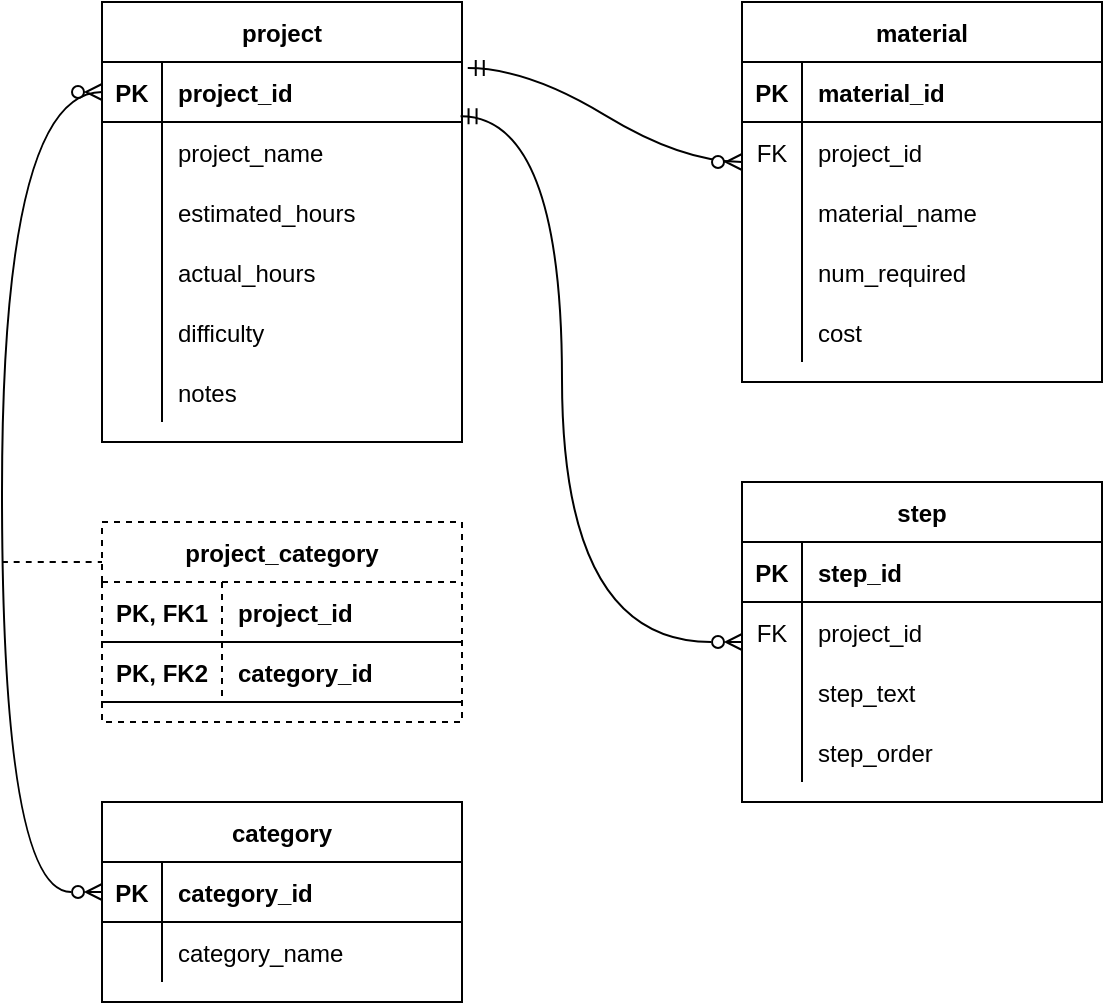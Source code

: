 <mxfile version="20.2.3" type="device"><diagram id="xNCenKwlSxX7LsM0Gk6Y" name="Page-1"><mxGraphModel dx="905" dy="606" grid="1" gridSize="10" guides="1" tooltips="1" connect="1" arrows="1" fold="1" page="1" pageScale="1" pageWidth="850" pageHeight="1100" math="0" shadow="0"><root><mxCell id="0"/><mxCell id="1" parent="0"/><mxCell id="kFa_N06jQvqoP4-MCPBU-1" value="project" style="shape=table;startSize=30;container=1;collapsible=1;childLayout=tableLayout;fixedRows=1;rowLines=0;fontStyle=1;align=center;resizeLast=1;" vertex="1" parent="1"><mxGeometry x="80" y="40" width="180" height="220" as="geometry"/></mxCell><mxCell id="kFa_N06jQvqoP4-MCPBU-2" value="" style="shape=tableRow;horizontal=0;startSize=0;swimlaneHead=0;swimlaneBody=0;fillColor=none;collapsible=0;dropTarget=0;points=[[0,0.5],[1,0.5]];portConstraint=eastwest;top=0;left=0;right=0;bottom=1;" vertex="1" parent="kFa_N06jQvqoP4-MCPBU-1"><mxGeometry y="30" width="180" height="30" as="geometry"/></mxCell><mxCell id="kFa_N06jQvqoP4-MCPBU-3" value="PK" style="shape=partialRectangle;connectable=0;fillColor=none;top=0;left=0;bottom=0;right=0;fontStyle=1;overflow=hidden;" vertex="1" parent="kFa_N06jQvqoP4-MCPBU-2"><mxGeometry width="30" height="30" as="geometry"><mxRectangle width="30" height="30" as="alternateBounds"/></mxGeometry></mxCell><mxCell id="kFa_N06jQvqoP4-MCPBU-4" value="project_id" style="shape=partialRectangle;connectable=0;fillColor=none;top=0;left=0;bottom=0;right=0;align=left;spacingLeft=6;fontStyle=1;overflow=hidden;" vertex="1" parent="kFa_N06jQvqoP4-MCPBU-2"><mxGeometry x="30" width="150" height="30" as="geometry"><mxRectangle width="150" height="30" as="alternateBounds"/></mxGeometry></mxCell><mxCell id="kFa_N06jQvqoP4-MCPBU-5" value="" style="shape=tableRow;horizontal=0;startSize=0;swimlaneHead=0;swimlaneBody=0;fillColor=none;collapsible=0;dropTarget=0;points=[[0,0.5],[1,0.5]];portConstraint=eastwest;top=0;left=0;right=0;bottom=0;" vertex="1" parent="kFa_N06jQvqoP4-MCPBU-1"><mxGeometry y="60" width="180" height="30" as="geometry"/></mxCell><mxCell id="kFa_N06jQvqoP4-MCPBU-6" value="" style="shape=partialRectangle;connectable=0;fillColor=none;top=0;left=0;bottom=0;right=0;editable=1;overflow=hidden;" vertex="1" parent="kFa_N06jQvqoP4-MCPBU-5"><mxGeometry width="30" height="30" as="geometry"><mxRectangle width="30" height="30" as="alternateBounds"/></mxGeometry></mxCell><mxCell id="kFa_N06jQvqoP4-MCPBU-7" value="project_name" style="shape=partialRectangle;connectable=0;fillColor=none;top=0;left=0;bottom=0;right=0;align=left;spacingLeft=6;overflow=hidden;" vertex="1" parent="kFa_N06jQvqoP4-MCPBU-5"><mxGeometry x="30" width="150" height="30" as="geometry"><mxRectangle width="150" height="30" as="alternateBounds"/></mxGeometry></mxCell><mxCell id="kFa_N06jQvqoP4-MCPBU-8" value="" style="shape=tableRow;horizontal=0;startSize=0;swimlaneHead=0;swimlaneBody=0;fillColor=none;collapsible=0;dropTarget=0;points=[[0,0.5],[1,0.5]];portConstraint=eastwest;top=0;left=0;right=0;bottom=0;" vertex="1" parent="kFa_N06jQvqoP4-MCPBU-1"><mxGeometry y="90" width="180" height="30" as="geometry"/></mxCell><mxCell id="kFa_N06jQvqoP4-MCPBU-9" value="" style="shape=partialRectangle;connectable=0;fillColor=none;top=0;left=0;bottom=0;right=0;editable=1;overflow=hidden;" vertex="1" parent="kFa_N06jQvqoP4-MCPBU-8"><mxGeometry width="30" height="30" as="geometry"><mxRectangle width="30" height="30" as="alternateBounds"/></mxGeometry></mxCell><mxCell id="kFa_N06jQvqoP4-MCPBU-10" value="estimated_hours" style="shape=partialRectangle;connectable=0;fillColor=none;top=0;left=0;bottom=0;right=0;align=left;spacingLeft=6;overflow=hidden;" vertex="1" parent="kFa_N06jQvqoP4-MCPBU-8"><mxGeometry x="30" width="150" height="30" as="geometry"><mxRectangle width="150" height="30" as="alternateBounds"/></mxGeometry></mxCell><mxCell id="kFa_N06jQvqoP4-MCPBU-11" value="" style="shape=tableRow;horizontal=0;startSize=0;swimlaneHead=0;swimlaneBody=0;fillColor=none;collapsible=0;dropTarget=0;points=[[0,0.5],[1,0.5]];portConstraint=eastwest;top=0;left=0;right=0;bottom=0;" vertex="1" parent="kFa_N06jQvqoP4-MCPBU-1"><mxGeometry y="120" width="180" height="30" as="geometry"/></mxCell><mxCell id="kFa_N06jQvqoP4-MCPBU-12" value="" style="shape=partialRectangle;connectable=0;fillColor=none;top=0;left=0;bottom=0;right=0;editable=1;overflow=hidden;" vertex="1" parent="kFa_N06jQvqoP4-MCPBU-11"><mxGeometry width="30" height="30" as="geometry"><mxRectangle width="30" height="30" as="alternateBounds"/></mxGeometry></mxCell><mxCell id="kFa_N06jQvqoP4-MCPBU-13" value="actual_hours" style="shape=partialRectangle;connectable=0;fillColor=none;top=0;left=0;bottom=0;right=0;align=left;spacingLeft=6;overflow=hidden;" vertex="1" parent="kFa_N06jQvqoP4-MCPBU-11"><mxGeometry x="30" width="150" height="30" as="geometry"><mxRectangle width="150" height="30" as="alternateBounds"/></mxGeometry></mxCell><mxCell id="kFa_N06jQvqoP4-MCPBU-17" style="shape=tableRow;horizontal=0;startSize=0;swimlaneHead=0;swimlaneBody=0;fillColor=none;collapsible=0;dropTarget=0;points=[[0,0.5],[1,0.5]];portConstraint=eastwest;top=0;left=0;right=0;bottom=0;" vertex="1" parent="kFa_N06jQvqoP4-MCPBU-1"><mxGeometry y="150" width="180" height="30" as="geometry"/></mxCell><mxCell id="kFa_N06jQvqoP4-MCPBU-18" style="shape=partialRectangle;connectable=0;fillColor=none;top=0;left=0;bottom=0;right=0;editable=1;overflow=hidden;" vertex="1" parent="kFa_N06jQvqoP4-MCPBU-17"><mxGeometry width="30" height="30" as="geometry"><mxRectangle width="30" height="30" as="alternateBounds"/></mxGeometry></mxCell><mxCell id="kFa_N06jQvqoP4-MCPBU-19" value="difficulty" style="shape=partialRectangle;connectable=0;fillColor=none;top=0;left=0;bottom=0;right=0;align=left;spacingLeft=6;overflow=hidden;" vertex="1" parent="kFa_N06jQvqoP4-MCPBU-17"><mxGeometry x="30" width="150" height="30" as="geometry"><mxRectangle width="150" height="30" as="alternateBounds"/></mxGeometry></mxCell><mxCell id="kFa_N06jQvqoP4-MCPBU-14" style="shape=tableRow;horizontal=0;startSize=0;swimlaneHead=0;swimlaneBody=0;fillColor=none;collapsible=0;dropTarget=0;points=[[0,0.5],[1,0.5]];portConstraint=eastwest;top=0;left=0;right=0;bottom=0;" vertex="1" parent="kFa_N06jQvqoP4-MCPBU-1"><mxGeometry y="180" width="180" height="30" as="geometry"/></mxCell><mxCell id="kFa_N06jQvqoP4-MCPBU-15" style="shape=partialRectangle;connectable=0;fillColor=none;top=0;left=0;bottom=0;right=0;editable=1;overflow=hidden;" vertex="1" parent="kFa_N06jQvqoP4-MCPBU-14"><mxGeometry width="30" height="30" as="geometry"><mxRectangle width="30" height="30" as="alternateBounds"/></mxGeometry></mxCell><mxCell id="kFa_N06jQvqoP4-MCPBU-16" value="notes" style="shape=partialRectangle;connectable=0;fillColor=none;top=0;left=0;bottom=0;right=0;align=left;spacingLeft=6;overflow=hidden;" vertex="1" parent="kFa_N06jQvqoP4-MCPBU-14"><mxGeometry x="30" width="150" height="30" as="geometry"><mxRectangle width="150" height="30" as="alternateBounds"/></mxGeometry></mxCell><mxCell id="kFa_N06jQvqoP4-MCPBU-20" value="material" style="shape=table;startSize=30;container=1;collapsible=1;childLayout=tableLayout;fixedRows=1;rowLines=0;fontStyle=1;align=center;resizeLast=1;" vertex="1" parent="1"><mxGeometry x="400" y="40" width="180" height="190" as="geometry"/></mxCell><mxCell id="kFa_N06jQvqoP4-MCPBU-21" value="" style="shape=tableRow;horizontal=0;startSize=0;swimlaneHead=0;swimlaneBody=0;fillColor=none;collapsible=0;dropTarget=0;points=[[0,0.5],[1,0.5]];portConstraint=eastwest;top=0;left=0;right=0;bottom=1;" vertex="1" parent="kFa_N06jQvqoP4-MCPBU-20"><mxGeometry y="30" width="180" height="30" as="geometry"/></mxCell><mxCell id="kFa_N06jQvqoP4-MCPBU-22" value="PK" style="shape=partialRectangle;connectable=0;fillColor=none;top=0;left=0;bottom=0;right=0;fontStyle=1;overflow=hidden;" vertex="1" parent="kFa_N06jQvqoP4-MCPBU-21"><mxGeometry width="30" height="30" as="geometry"><mxRectangle width="30" height="30" as="alternateBounds"/></mxGeometry></mxCell><mxCell id="kFa_N06jQvqoP4-MCPBU-23" value="material_id" style="shape=partialRectangle;connectable=0;fillColor=none;top=0;left=0;bottom=0;right=0;align=left;spacingLeft=6;fontStyle=1;overflow=hidden;" vertex="1" parent="kFa_N06jQvqoP4-MCPBU-21"><mxGeometry x="30" width="150" height="30" as="geometry"><mxRectangle width="150" height="30" as="alternateBounds"/></mxGeometry></mxCell><mxCell id="kFa_N06jQvqoP4-MCPBU-24" value="" style="shape=tableRow;horizontal=0;startSize=0;swimlaneHead=0;swimlaneBody=0;fillColor=none;collapsible=0;dropTarget=0;points=[[0,0.5],[1,0.5]];portConstraint=eastwest;top=0;left=0;right=0;bottom=0;" vertex="1" parent="kFa_N06jQvqoP4-MCPBU-20"><mxGeometry y="60" width="180" height="30" as="geometry"/></mxCell><mxCell id="kFa_N06jQvqoP4-MCPBU-25" value="FK" style="shape=partialRectangle;connectable=0;fillColor=none;top=0;left=0;bottom=0;right=0;editable=1;overflow=hidden;" vertex="1" parent="kFa_N06jQvqoP4-MCPBU-24"><mxGeometry width="30" height="30" as="geometry"><mxRectangle width="30" height="30" as="alternateBounds"/></mxGeometry></mxCell><mxCell id="kFa_N06jQvqoP4-MCPBU-26" value="project_id" style="shape=partialRectangle;connectable=0;fillColor=none;top=0;left=0;bottom=0;right=0;align=left;spacingLeft=6;overflow=hidden;" vertex="1" parent="kFa_N06jQvqoP4-MCPBU-24"><mxGeometry x="30" width="150" height="30" as="geometry"><mxRectangle width="150" height="30" as="alternateBounds"/></mxGeometry></mxCell><mxCell id="kFa_N06jQvqoP4-MCPBU-27" value="" style="shape=tableRow;horizontal=0;startSize=0;swimlaneHead=0;swimlaneBody=0;fillColor=none;collapsible=0;dropTarget=0;points=[[0,0.5],[1,0.5]];portConstraint=eastwest;top=0;left=0;right=0;bottom=0;" vertex="1" parent="kFa_N06jQvqoP4-MCPBU-20"><mxGeometry y="90" width="180" height="30" as="geometry"/></mxCell><mxCell id="kFa_N06jQvqoP4-MCPBU-28" value="" style="shape=partialRectangle;connectable=0;fillColor=none;top=0;left=0;bottom=0;right=0;editable=1;overflow=hidden;" vertex="1" parent="kFa_N06jQvqoP4-MCPBU-27"><mxGeometry width="30" height="30" as="geometry"><mxRectangle width="30" height="30" as="alternateBounds"/></mxGeometry></mxCell><mxCell id="kFa_N06jQvqoP4-MCPBU-29" value="material_name" style="shape=partialRectangle;connectable=0;fillColor=none;top=0;left=0;bottom=0;right=0;align=left;spacingLeft=6;overflow=hidden;" vertex="1" parent="kFa_N06jQvqoP4-MCPBU-27"><mxGeometry x="30" width="150" height="30" as="geometry"><mxRectangle width="150" height="30" as="alternateBounds"/></mxGeometry></mxCell><mxCell id="kFa_N06jQvqoP4-MCPBU-30" value="" style="shape=tableRow;horizontal=0;startSize=0;swimlaneHead=0;swimlaneBody=0;fillColor=none;collapsible=0;dropTarget=0;points=[[0,0.5],[1,0.5]];portConstraint=eastwest;top=0;left=0;right=0;bottom=0;" vertex="1" parent="kFa_N06jQvqoP4-MCPBU-20"><mxGeometry y="120" width="180" height="30" as="geometry"/></mxCell><mxCell id="kFa_N06jQvqoP4-MCPBU-31" value="" style="shape=partialRectangle;connectable=0;fillColor=none;top=0;left=0;bottom=0;right=0;editable=1;overflow=hidden;" vertex="1" parent="kFa_N06jQvqoP4-MCPBU-30"><mxGeometry width="30" height="30" as="geometry"><mxRectangle width="30" height="30" as="alternateBounds"/></mxGeometry></mxCell><mxCell id="kFa_N06jQvqoP4-MCPBU-32" value="num_required" style="shape=partialRectangle;connectable=0;fillColor=none;top=0;left=0;bottom=0;right=0;align=left;spacingLeft=6;overflow=hidden;" vertex="1" parent="kFa_N06jQvqoP4-MCPBU-30"><mxGeometry x="30" width="150" height="30" as="geometry"><mxRectangle width="150" height="30" as="alternateBounds"/></mxGeometry></mxCell><mxCell id="kFa_N06jQvqoP4-MCPBU-33" style="shape=tableRow;horizontal=0;startSize=0;swimlaneHead=0;swimlaneBody=0;fillColor=none;collapsible=0;dropTarget=0;points=[[0,0.5],[1,0.5]];portConstraint=eastwest;top=0;left=0;right=0;bottom=0;" vertex="1" parent="kFa_N06jQvqoP4-MCPBU-20"><mxGeometry y="150" width="180" height="30" as="geometry"/></mxCell><mxCell id="kFa_N06jQvqoP4-MCPBU-34" style="shape=partialRectangle;connectable=0;fillColor=none;top=0;left=0;bottom=0;right=0;editable=1;overflow=hidden;" vertex="1" parent="kFa_N06jQvqoP4-MCPBU-33"><mxGeometry width="30" height="30" as="geometry"><mxRectangle width="30" height="30" as="alternateBounds"/></mxGeometry></mxCell><mxCell id="kFa_N06jQvqoP4-MCPBU-35" value="cost" style="shape=partialRectangle;connectable=0;fillColor=none;top=0;left=0;bottom=0;right=0;align=left;spacingLeft=6;overflow=hidden;" vertex="1" parent="kFa_N06jQvqoP4-MCPBU-33"><mxGeometry x="30" width="150" height="30" as="geometry"><mxRectangle width="150" height="30" as="alternateBounds"/></mxGeometry></mxCell><mxCell id="kFa_N06jQvqoP4-MCPBU-36" value="step" style="shape=table;startSize=30;container=1;collapsible=1;childLayout=tableLayout;fixedRows=1;rowLines=0;fontStyle=1;align=center;resizeLast=1;" vertex="1" parent="1"><mxGeometry x="400" y="280" width="180" height="160" as="geometry"/></mxCell><mxCell id="kFa_N06jQvqoP4-MCPBU-37" value="" style="shape=tableRow;horizontal=0;startSize=0;swimlaneHead=0;swimlaneBody=0;fillColor=none;collapsible=0;dropTarget=0;points=[[0,0.5],[1,0.5]];portConstraint=eastwest;top=0;left=0;right=0;bottom=1;" vertex="1" parent="kFa_N06jQvqoP4-MCPBU-36"><mxGeometry y="30" width="180" height="30" as="geometry"/></mxCell><mxCell id="kFa_N06jQvqoP4-MCPBU-38" value="PK" style="shape=partialRectangle;connectable=0;fillColor=none;top=0;left=0;bottom=0;right=0;fontStyle=1;overflow=hidden;" vertex="1" parent="kFa_N06jQvqoP4-MCPBU-37"><mxGeometry width="30" height="30" as="geometry"><mxRectangle width="30" height="30" as="alternateBounds"/></mxGeometry></mxCell><mxCell id="kFa_N06jQvqoP4-MCPBU-39" value="step_id" style="shape=partialRectangle;connectable=0;fillColor=none;top=0;left=0;bottom=0;right=0;align=left;spacingLeft=6;fontStyle=1;overflow=hidden;" vertex="1" parent="kFa_N06jQvqoP4-MCPBU-37"><mxGeometry x="30" width="150" height="30" as="geometry"><mxRectangle width="150" height="30" as="alternateBounds"/></mxGeometry></mxCell><mxCell id="kFa_N06jQvqoP4-MCPBU-40" value="" style="shape=tableRow;horizontal=0;startSize=0;swimlaneHead=0;swimlaneBody=0;fillColor=none;collapsible=0;dropTarget=0;points=[[0,0.5],[1,0.5]];portConstraint=eastwest;top=0;left=0;right=0;bottom=0;" vertex="1" parent="kFa_N06jQvqoP4-MCPBU-36"><mxGeometry y="60" width="180" height="30" as="geometry"/></mxCell><mxCell id="kFa_N06jQvqoP4-MCPBU-41" value="FK" style="shape=partialRectangle;connectable=0;fillColor=none;top=0;left=0;bottom=0;right=0;editable=1;overflow=hidden;" vertex="1" parent="kFa_N06jQvqoP4-MCPBU-40"><mxGeometry width="30" height="30" as="geometry"><mxRectangle width="30" height="30" as="alternateBounds"/></mxGeometry></mxCell><mxCell id="kFa_N06jQvqoP4-MCPBU-42" value="project_id" style="shape=partialRectangle;connectable=0;fillColor=none;top=0;left=0;bottom=0;right=0;align=left;spacingLeft=6;overflow=hidden;" vertex="1" parent="kFa_N06jQvqoP4-MCPBU-40"><mxGeometry x="30" width="150" height="30" as="geometry"><mxRectangle width="150" height="30" as="alternateBounds"/></mxGeometry></mxCell><mxCell id="kFa_N06jQvqoP4-MCPBU-43" value="" style="shape=tableRow;horizontal=0;startSize=0;swimlaneHead=0;swimlaneBody=0;fillColor=none;collapsible=0;dropTarget=0;points=[[0,0.5],[1,0.5]];portConstraint=eastwest;top=0;left=0;right=0;bottom=0;" vertex="1" parent="kFa_N06jQvqoP4-MCPBU-36"><mxGeometry y="90" width="180" height="30" as="geometry"/></mxCell><mxCell id="kFa_N06jQvqoP4-MCPBU-44" value="" style="shape=partialRectangle;connectable=0;fillColor=none;top=0;left=0;bottom=0;right=0;editable=1;overflow=hidden;" vertex="1" parent="kFa_N06jQvqoP4-MCPBU-43"><mxGeometry width="30" height="30" as="geometry"><mxRectangle width="30" height="30" as="alternateBounds"/></mxGeometry></mxCell><mxCell id="kFa_N06jQvqoP4-MCPBU-45" value="step_text" style="shape=partialRectangle;connectable=0;fillColor=none;top=0;left=0;bottom=0;right=0;align=left;spacingLeft=6;overflow=hidden;" vertex="1" parent="kFa_N06jQvqoP4-MCPBU-43"><mxGeometry x="30" width="150" height="30" as="geometry"><mxRectangle width="150" height="30" as="alternateBounds"/></mxGeometry></mxCell><mxCell id="kFa_N06jQvqoP4-MCPBU-46" value="" style="shape=tableRow;horizontal=0;startSize=0;swimlaneHead=0;swimlaneBody=0;fillColor=none;collapsible=0;dropTarget=0;points=[[0,0.5],[1,0.5]];portConstraint=eastwest;top=0;left=0;right=0;bottom=0;" vertex="1" parent="kFa_N06jQvqoP4-MCPBU-36"><mxGeometry y="120" width="180" height="30" as="geometry"/></mxCell><mxCell id="kFa_N06jQvqoP4-MCPBU-47" value="" style="shape=partialRectangle;connectable=0;fillColor=none;top=0;left=0;bottom=0;right=0;editable=1;overflow=hidden;" vertex="1" parent="kFa_N06jQvqoP4-MCPBU-46"><mxGeometry width="30" height="30" as="geometry"><mxRectangle width="30" height="30" as="alternateBounds"/></mxGeometry></mxCell><mxCell id="kFa_N06jQvqoP4-MCPBU-48" value="step_order" style="shape=partialRectangle;connectable=0;fillColor=none;top=0;left=0;bottom=0;right=0;align=left;spacingLeft=6;overflow=hidden;" vertex="1" parent="kFa_N06jQvqoP4-MCPBU-46"><mxGeometry x="30" width="150" height="30" as="geometry"><mxRectangle width="150" height="30" as="alternateBounds"/></mxGeometry></mxCell><mxCell id="kFa_N06jQvqoP4-MCPBU-49" value="category" style="shape=table;startSize=30;container=1;collapsible=1;childLayout=tableLayout;fixedRows=1;rowLines=0;fontStyle=1;align=center;resizeLast=1;" vertex="1" parent="1"><mxGeometry x="80" y="440" width="180" height="100" as="geometry"/></mxCell><mxCell id="kFa_N06jQvqoP4-MCPBU-50" value="" style="shape=tableRow;horizontal=0;startSize=0;swimlaneHead=0;swimlaneBody=0;fillColor=none;collapsible=0;dropTarget=0;points=[[0,0.5],[1,0.5]];portConstraint=eastwest;top=0;left=0;right=0;bottom=1;" vertex="1" parent="kFa_N06jQvqoP4-MCPBU-49"><mxGeometry y="30" width="180" height="30" as="geometry"/></mxCell><mxCell id="kFa_N06jQvqoP4-MCPBU-51" value="PK" style="shape=partialRectangle;connectable=0;fillColor=none;top=0;left=0;bottom=0;right=0;fontStyle=1;overflow=hidden;" vertex="1" parent="kFa_N06jQvqoP4-MCPBU-50"><mxGeometry width="30" height="30" as="geometry"><mxRectangle width="30" height="30" as="alternateBounds"/></mxGeometry></mxCell><mxCell id="kFa_N06jQvqoP4-MCPBU-52" value="category_id" style="shape=partialRectangle;connectable=0;fillColor=none;top=0;left=0;bottom=0;right=0;align=left;spacingLeft=6;fontStyle=1;overflow=hidden;" vertex="1" parent="kFa_N06jQvqoP4-MCPBU-50"><mxGeometry x="30" width="150" height="30" as="geometry"><mxRectangle width="150" height="30" as="alternateBounds"/></mxGeometry></mxCell><mxCell id="kFa_N06jQvqoP4-MCPBU-53" value="" style="shape=tableRow;horizontal=0;startSize=0;swimlaneHead=0;swimlaneBody=0;fillColor=none;collapsible=0;dropTarget=0;points=[[0,0.5],[1,0.5]];portConstraint=eastwest;top=0;left=0;right=0;bottom=0;" vertex="1" parent="kFa_N06jQvqoP4-MCPBU-49"><mxGeometry y="60" width="180" height="30" as="geometry"/></mxCell><mxCell id="kFa_N06jQvqoP4-MCPBU-54" value="" style="shape=partialRectangle;connectable=0;fillColor=none;top=0;left=0;bottom=0;right=0;editable=1;overflow=hidden;" vertex="1" parent="kFa_N06jQvqoP4-MCPBU-53"><mxGeometry width="30" height="30" as="geometry"><mxRectangle width="30" height="30" as="alternateBounds"/></mxGeometry></mxCell><mxCell id="kFa_N06jQvqoP4-MCPBU-55" value="category_name" style="shape=partialRectangle;connectable=0;fillColor=none;top=0;left=0;bottom=0;right=0;align=left;spacingLeft=6;overflow=hidden;" vertex="1" parent="kFa_N06jQvqoP4-MCPBU-53"><mxGeometry x="30" width="150" height="30" as="geometry"><mxRectangle width="150" height="30" as="alternateBounds"/></mxGeometry></mxCell><mxCell id="kFa_N06jQvqoP4-MCPBU-62" value="project_category" style="shape=table;startSize=30;container=1;collapsible=1;childLayout=tableLayout;fixedRows=1;rowLines=0;fontStyle=1;align=center;resizeLast=1;dashed=1;" vertex="1" parent="1"><mxGeometry x="80" y="300" width="180" height="100" as="geometry"/></mxCell><mxCell id="kFa_N06jQvqoP4-MCPBU-63" value="" style="shape=tableRow;horizontal=0;startSize=0;swimlaneHead=0;swimlaneBody=0;fillColor=none;collapsible=0;dropTarget=0;points=[[0,0.5],[1,0.5]];portConstraint=eastwest;top=0;left=0;right=0;bottom=1;" vertex="1" parent="kFa_N06jQvqoP4-MCPBU-62"><mxGeometry y="30" width="180" height="30" as="geometry"/></mxCell><mxCell id="kFa_N06jQvqoP4-MCPBU-64" value="PK, FK1" style="shape=partialRectangle;connectable=0;fillColor=none;top=0;left=0;bottom=0;right=0;fontStyle=1;overflow=hidden;" vertex="1" parent="kFa_N06jQvqoP4-MCPBU-63"><mxGeometry width="60" height="30" as="geometry"><mxRectangle width="60" height="30" as="alternateBounds"/></mxGeometry></mxCell><mxCell id="kFa_N06jQvqoP4-MCPBU-65" value="project_id" style="shape=partialRectangle;connectable=0;fillColor=none;top=0;left=0;bottom=0;right=0;align=left;spacingLeft=6;fontStyle=1;overflow=hidden;" vertex="1" parent="kFa_N06jQvqoP4-MCPBU-63"><mxGeometry x="60" width="120" height="30" as="geometry"><mxRectangle width="120" height="30" as="alternateBounds"/></mxGeometry></mxCell><mxCell id="kFa_N06jQvqoP4-MCPBU-75" style="shape=tableRow;horizontal=0;startSize=0;swimlaneHead=0;swimlaneBody=0;fillColor=none;collapsible=0;dropTarget=0;points=[[0,0.5],[1,0.5]];portConstraint=eastwest;top=0;left=0;right=0;bottom=1;" vertex="1" parent="kFa_N06jQvqoP4-MCPBU-62"><mxGeometry y="60" width="180" height="30" as="geometry"/></mxCell><mxCell id="kFa_N06jQvqoP4-MCPBU-76" value="PK, FK2" style="shape=partialRectangle;connectable=0;fillColor=none;top=0;left=0;bottom=0;right=0;fontStyle=1;overflow=hidden;" vertex="1" parent="kFa_N06jQvqoP4-MCPBU-75"><mxGeometry width="60" height="30" as="geometry"><mxRectangle width="60" height="30" as="alternateBounds"/></mxGeometry></mxCell><mxCell id="kFa_N06jQvqoP4-MCPBU-77" value="category_id" style="shape=partialRectangle;connectable=0;fillColor=none;top=0;left=0;bottom=0;right=0;align=left;spacingLeft=6;fontStyle=1;overflow=hidden;" vertex="1" parent="kFa_N06jQvqoP4-MCPBU-75"><mxGeometry x="60" width="120" height="30" as="geometry"><mxRectangle width="120" height="30" as="alternateBounds"/></mxGeometry></mxCell><mxCell id="kFa_N06jQvqoP4-MCPBU-78" value="" style="fontSize=12;html=1;endArrow=ERzeroToMany;endFill=1;rounded=0;exitX=0;exitY=0.5;exitDx=0;exitDy=0;edgeStyle=orthogonalEdgeStyle;curved=1;startArrow=ERzeroToMany;startFill=0;" edge="1" parent="1" source="kFa_N06jQvqoP4-MCPBU-50"><mxGeometry width="100" height="100" relative="1" as="geometry"><mxPoint x="-20" y="185" as="sourcePoint"/><mxPoint x="80" y="85" as="targetPoint"/><Array as="points"><mxPoint x="30" y="485"/><mxPoint x="30" y="85"/></Array></mxGeometry></mxCell><mxCell id="kFa_N06jQvqoP4-MCPBU-79" value="" style="endArrow=none;html=1;rounded=0;curved=1;dashed=1;" edge="1" parent="1"><mxGeometry relative="1" as="geometry"><mxPoint x="30" y="320" as="sourcePoint"/><mxPoint x="80" y="320" as="targetPoint"/></mxGeometry></mxCell><mxCell id="kFa_N06jQvqoP4-MCPBU-80" value="" style="edgeStyle=entityRelationEdgeStyle;fontSize=12;html=1;endArrow=ERzeroToMany;endFill=1;rounded=0;curved=1;exitX=1.016;exitY=0.102;exitDx=0;exitDy=0;startArrow=ERmandOne;startFill=0;exitPerimeter=0;" edge="1" parent="1" source="kFa_N06jQvqoP4-MCPBU-2"><mxGeometry width="100" height="100" relative="1" as="geometry"><mxPoint x="300" y="220" as="sourcePoint"/><mxPoint x="400" y="120" as="targetPoint"/></mxGeometry></mxCell><mxCell id="kFa_N06jQvqoP4-MCPBU-81" value="" style="endArrow=ERzeroToMany;html=1;rounded=0;curved=1;edgeStyle=orthogonalEdgeStyle;startArrow=ERmandOne;startFill=0;endFill=0;exitX=0.996;exitY=0.905;exitDx=0;exitDy=0;exitPerimeter=0;" edge="1" parent="1" source="kFa_N06jQvqoP4-MCPBU-2"><mxGeometry relative="1" as="geometry"><mxPoint x="260" y="110" as="sourcePoint"/><mxPoint x="400" y="360" as="targetPoint"/><Array as="points"><mxPoint x="310" y="97"/><mxPoint x="310" y="360"/></Array></mxGeometry></mxCell></root></mxGraphModel></diagram></mxfile>
